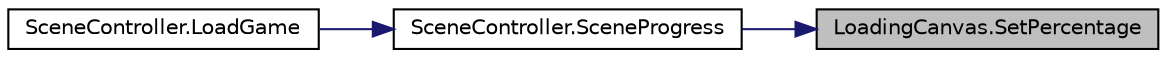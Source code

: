 digraph "LoadingCanvas.SetPercentage"
{
 // INTERACTIVE_SVG=YES
 // LATEX_PDF_SIZE
  bgcolor="transparent";
  edge [fontname="Helvetica",fontsize="10",labelfontname="Helvetica",labelfontsize="10"];
  node [fontname="Helvetica",fontsize="10",shape=record];
  rankdir="RL";
  Node1 [label="LoadingCanvas.SetPercentage",height=0.2,width=0.4,color="black", fillcolor="grey75", style="filled", fontcolor="black",tooltip=" "];
  Node1 -> Node2 [dir="back",color="midnightblue",fontsize="10",style="solid",fontname="Helvetica"];
  Node2 [label="SceneController.SceneProgress",height=0.2,width=0.4,color="black",URL="$class_scene_controller.html#a885f552d517e227f9b3c7beba7d02593",tooltip="Loads the ingame scene."];
  Node2 -> Node3 [dir="back",color="midnightblue",fontsize="10",style="solid",fontname="Helvetica"];
  Node3 [label="SceneController.LoadGame",height=0.2,width=0.4,color="black",URL="$class_scene_controller.html#ab4c9c8564748875f4eb983c861783716",tooltip="This will load the game scene in the background showing the loading screen."];
}
